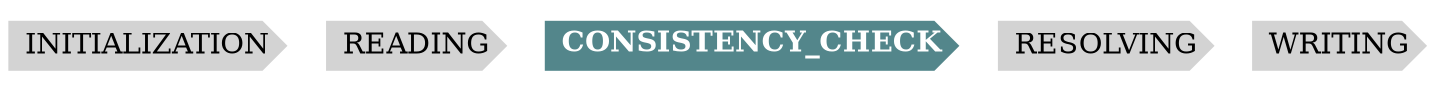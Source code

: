 digraph {
//	graph [rankdir=LR]
	node [color=none shape=cds fillcolor=lightgrey style=filled]
	"init" [label=INITIALIZATION href="../research/sphinx/app_init/" target=_top]
	"read" [label=READING href="../research/sphinx/read/" target=_top]
	"consistency" [label=<<b>CONSISTENCY_CHECK</b>> fillcolor=cadetblue4 fontcolor=white href="../research/sphinx/consistency/" target=_top]
	"resolve" [label="RESOLVING" href="../research/sphinx/resolve/" target=_top]
	"write" [label="WRITING" href="../research/sphinx/write/" target=_top]
}
